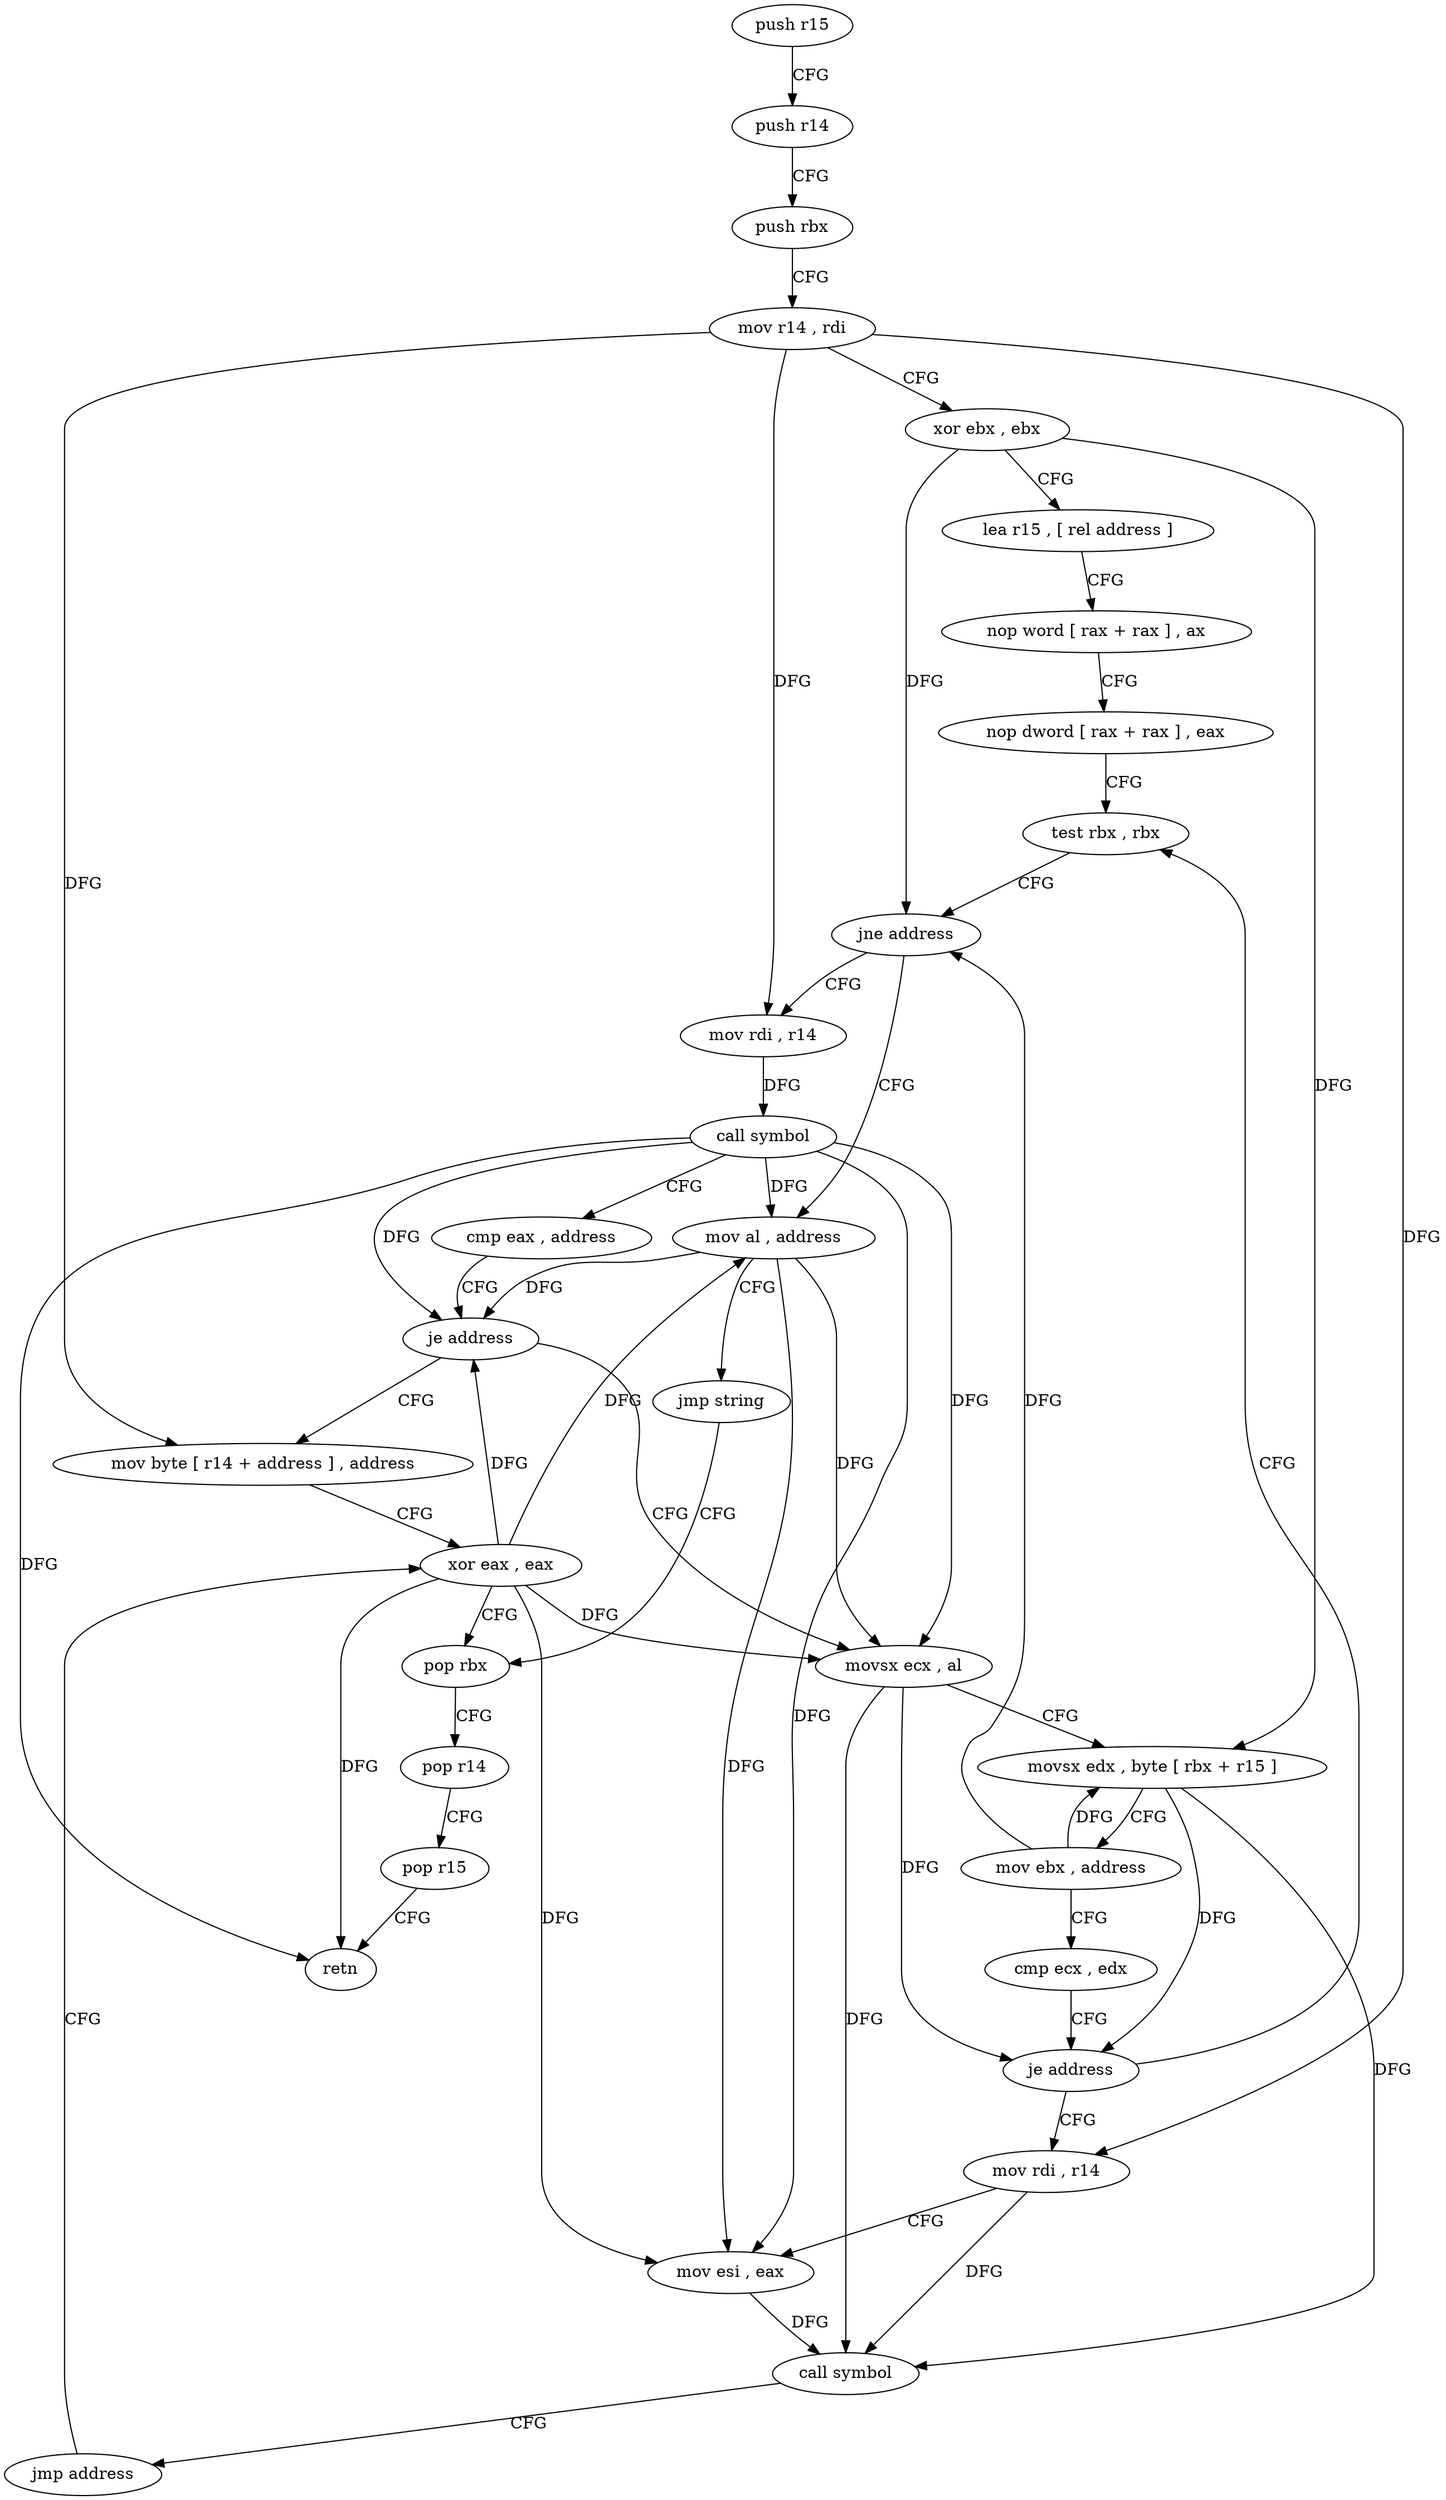 digraph "func" {
"103424" [label = "push r15" ]
"103426" [label = "push r14" ]
"103428" [label = "push rbx" ]
"103429" [label = "mov r14 , rdi" ]
"103432" [label = "xor ebx , ebx" ]
"103434" [label = "lea r15 , [ rel address ]" ]
"103441" [label = "nop word [ rax + rax ] , ax" ]
"103451" [label = "nop dword [ rax + rax ] , eax" ]
"103456" [label = "test rbx , rbx" ]
"103503" [label = "mov al , address" ]
"103505" [label = "jmp string" ]
"103514" [label = "pop rbx" ]
"103461" [label = "mov rdi , r14" ]
"103464" [label = "call symbol" ]
"103469" [label = "cmp eax , address" ]
"103472" [label = "je address" ]
"103507" [label = "mov byte [ r14 + address ] , address" ]
"103474" [label = "movsx ecx , al" ]
"103515" [label = "pop r14" ]
"103517" [label = "pop r15" ]
"103519" [label = "retn" ]
"103512" [label = "xor eax , eax" ]
"103477" [label = "movsx edx , byte [ rbx + r15 ]" ]
"103482" [label = "mov ebx , address" ]
"103487" [label = "cmp ecx , edx" ]
"103489" [label = "je address" ]
"103491" [label = "mov rdi , r14" ]
"103459" [label = "jne address" ]
"103494" [label = "mov esi , eax" ]
"103496" [label = "call symbol" ]
"103501" [label = "jmp address" ]
"103424" -> "103426" [ label = "CFG" ]
"103426" -> "103428" [ label = "CFG" ]
"103428" -> "103429" [ label = "CFG" ]
"103429" -> "103432" [ label = "CFG" ]
"103429" -> "103461" [ label = "DFG" ]
"103429" -> "103507" [ label = "DFG" ]
"103429" -> "103491" [ label = "DFG" ]
"103432" -> "103434" [ label = "CFG" ]
"103432" -> "103459" [ label = "DFG" ]
"103432" -> "103477" [ label = "DFG" ]
"103434" -> "103441" [ label = "CFG" ]
"103441" -> "103451" [ label = "CFG" ]
"103451" -> "103456" [ label = "CFG" ]
"103456" -> "103459" [ label = "CFG" ]
"103503" -> "103505" [ label = "CFG" ]
"103503" -> "103472" [ label = "DFG" ]
"103503" -> "103474" [ label = "DFG" ]
"103503" -> "103494" [ label = "DFG" ]
"103505" -> "103514" [ label = "CFG" ]
"103514" -> "103515" [ label = "CFG" ]
"103461" -> "103464" [ label = "DFG" ]
"103464" -> "103469" [ label = "CFG" ]
"103464" -> "103503" [ label = "DFG" ]
"103464" -> "103472" [ label = "DFG" ]
"103464" -> "103519" [ label = "DFG" ]
"103464" -> "103474" [ label = "DFG" ]
"103464" -> "103494" [ label = "DFG" ]
"103469" -> "103472" [ label = "CFG" ]
"103472" -> "103507" [ label = "CFG" ]
"103472" -> "103474" [ label = "CFG" ]
"103507" -> "103512" [ label = "CFG" ]
"103474" -> "103477" [ label = "CFG" ]
"103474" -> "103489" [ label = "DFG" ]
"103474" -> "103496" [ label = "DFG" ]
"103515" -> "103517" [ label = "CFG" ]
"103517" -> "103519" [ label = "CFG" ]
"103512" -> "103514" [ label = "CFG" ]
"103512" -> "103503" [ label = "DFG" ]
"103512" -> "103472" [ label = "DFG" ]
"103512" -> "103474" [ label = "DFG" ]
"103512" -> "103519" [ label = "DFG" ]
"103512" -> "103494" [ label = "DFG" ]
"103477" -> "103482" [ label = "CFG" ]
"103477" -> "103489" [ label = "DFG" ]
"103477" -> "103496" [ label = "DFG" ]
"103482" -> "103487" [ label = "CFG" ]
"103482" -> "103459" [ label = "DFG" ]
"103482" -> "103477" [ label = "DFG" ]
"103487" -> "103489" [ label = "CFG" ]
"103489" -> "103456" [ label = "CFG" ]
"103489" -> "103491" [ label = "CFG" ]
"103491" -> "103494" [ label = "CFG" ]
"103491" -> "103496" [ label = "DFG" ]
"103459" -> "103503" [ label = "CFG" ]
"103459" -> "103461" [ label = "CFG" ]
"103494" -> "103496" [ label = "DFG" ]
"103496" -> "103501" [ label = "CFG" ]
"103501" -> "103512" [ label = "CFG" ]
}

